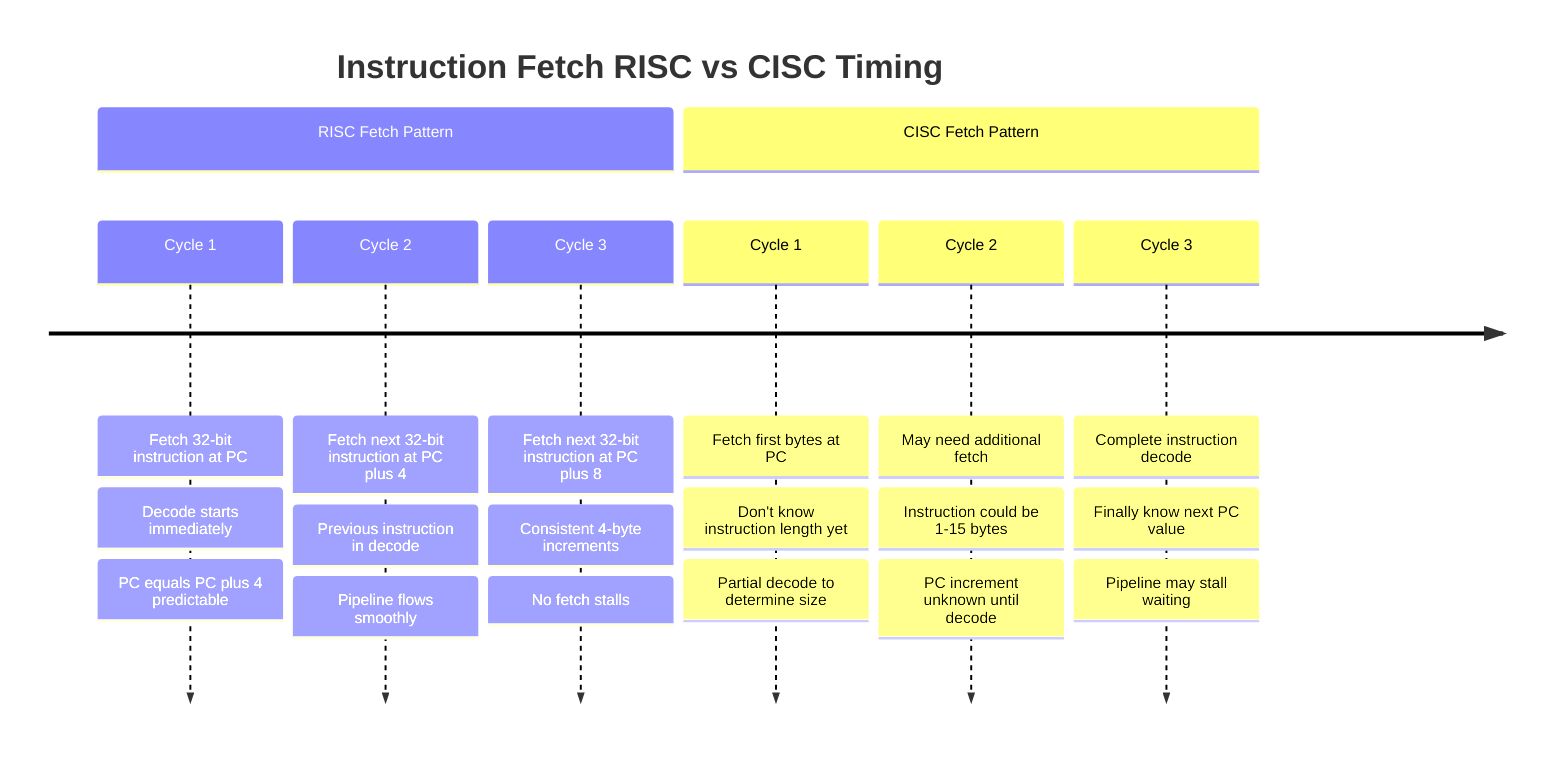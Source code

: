 timeline
    title Instruction Fetch RISC vs CISC Timing
    
    section RISC Fetch Pattern
        Cycle 1 : Fetch 32-bit instruction at PC
                : Decode starts immediately
                : PC equals PC plus 4 predictable
        
        Cycle 2 : Fetch next 32-bit instruction at PC plus 4
                : Previous instruction in decode
                : Pipeline flows smoothly
        
        Cycle 3 : Fetch next 32-bit instruction at PC plus 8
                : Consistent 4-byte increments
                : No fetch stalls
    
    section CISC Fetch Pattern
        Cycle 1 : Fetch first bytes at PC
                : Don't know instruction length yet
                : Partial decode to determine size
        
        Cycle 2 : May need additional fetch
                : Instruction could be 1-15 bytes
                : PC increment unknown until decode
        
        Cycle 3 : Complete instruction decode
                : Finally know next PC value
                : Pipeline may stall waiting